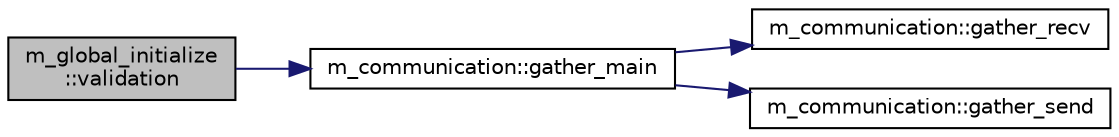 digraph "m_global_initialize::validation"
{
 // LATEX_PDF_SIZE
  edge [fontname="Helvetica",fontsize="10",labelfontname="Helvetica",labelfontsize="10"];
  node [fontname="Helvetica",fontsize="10",shape=record];
  rankdir="LR";
  Node1 [label="m_global_initialize\l::validation",height=0.2,width=0.4,color="black", fillcolor="grey75", style="filled", fontcolor="black",tooltip="====================================================================="];
  Node1 -> Node2 [color="midnightblue",fontsize="10",style="solid",fontname="Helvetica"];
  Node2 [label="m_communication::gather_main",height=0.2,width=0.4,color="black", fillcolor="white", style="filled",URL="$namespacem__communication.html#a426523452bb341a288dc0c65110d1326",tooltip="================================================================================="];
  Node2 -> Node3 [color="midnightblue",fontsize="10",style="solid",fontname="Helvetica"];
  Node3 [label="m_communication::gather_recv",height=0.2,width=0.4,color="black", fillcolor="white", style="filled",URL="$namespacem__communication.html#a94d586267d8c2935939a3dc1d2d03b97",tooltip="================================================================================="];
  Node2 -> Node4 [color="midnightblue",fontsize="10",style="solid",fontname="Helvetica"];
  Node4 [label="m_communication::gather_send",height=0.2,width=0.4,color="black", fillcolor="white", style="filled",URL="$namespacem__communication.html#ab8e91133e74fd86b438db2101c80c3ae",tooltip="================================================================================="];
}
